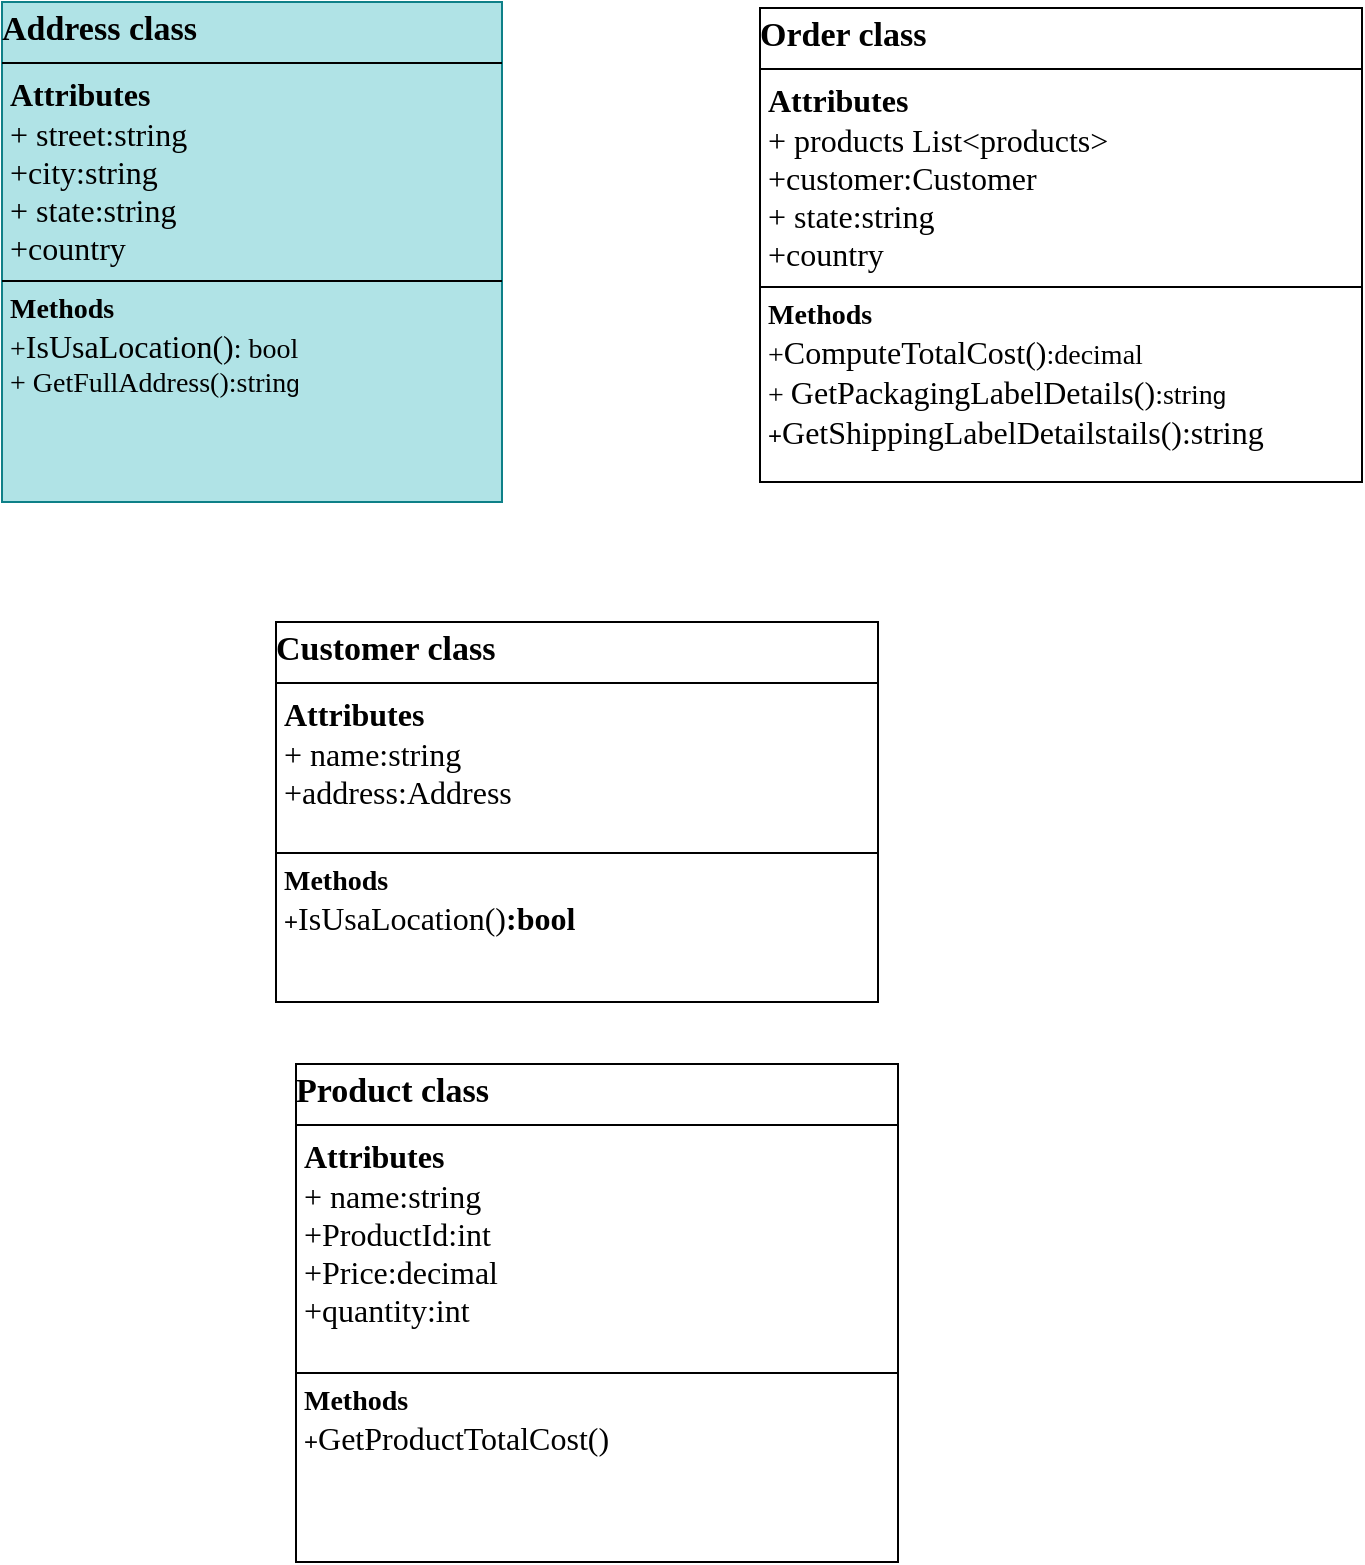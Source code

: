 <mxfile version="24.9.1">
  <diagram name="Page-1" id="ILf9U53f0C0h9iRkxd_V">
    <mxGraphModel dx="808" dy="447" grid="1" gridSize="10" guides="1" tooltips="1" connect="1" arrows="1" fold="1" page="1" pageScale="1" pageWidth="1100" pageHeight="850" math="0" shadow="0">
      <root>
        <mxCell id="0" />
        <mxCell id="1" parent="0" />
        <mxCell id="89QXTlPWQm8fRgov8DnZ-9" value="&lt;p style=&quot;margin: 4px 0px 0px;&quot;&gt;&lt;b style=&quot;&quot;&gt;&lt;font style=&quot;font-size: 17px;&quot; face=&quot;Times New Roman&quot;&gt;Order class&lt;/font&gt;&lt;/b&gt;&lt;br&gt;&lt;/p&gt;&lt;hr size=&quot;1&quot; style=&quot;border-style:solid;&quot;&gt;&lt;p style=&quot;margin:0px;margin-left:4px;&quot;&gt;&lt;font face=&quot;Times New Roman&quot;&gt;&lt;span style=&quot;font-size: 16px;&quot;&gt;&lt;b&gt;Attributes&lt;/b&gt;&lt;/span&gt;&lt;/font&gt;&lt;/p&gt;&lt;p style=&quot;margin:0px;margin-left:4px;&quot;&gt;&lt;font style=&quot;font-size: 16px;&quot; face=&quot;Times New Roman&quot;&gt;+ products List&amp;lt;products&amp;gt;&lt;/font&gt;&lt;/p&gt;&lt;p style=&quot;margin:0px;margin-left:4px;&quot;&gt;&lt;font style=&quot;font-size: 16px;&quot; face=&quot;Times New Roman&quot;&gt;+customer:Customer&lt;/font&gt;&lt;/p&gt;&lt;p style=&quot;margin:0px;margin-left:4px;&quot;&gt;&lt;span style=&quot;background-color: initial;&quot;&gt;&lt;font style=&quot;font-size: 16px;&quot; face=&quot;Times New Roman&quot;&gt;+ state:string&lt;/font&gt;&lt;/span&gt;&lt;/p&gt;&lt;p style=&quot;margin:0px;margin-left:4px;&quot;&gt;&lt;span style=&quot;background-color: initial;&quot;&gt;&lt;font style=&quot;font-size: 16px;&quot; face=&quot;Times New Roman&quot;&gt;+country&lt;/font&gt;&lt;/span&gt;&lt;/p&gt;&lt;hr size=&quot;1&quot; style=&quot;border-style:solid;&quot;&gt;&lt;p style=&quot;margin:0px;margin-left:4px;&quot;&gt;&lt;font face=&quot;Times New Roman&quot;&gt;&lt;span style=&quot;font-size: 14px;&quot;&gt;&lt;b&gt;Methods&lt;/b&gt;&lt;/span&gt;&lt;/font&gt;&lt;/p&gt;&lt;p style=&quot;margin:0px;margin-left:4px;&quot;&gt;&lt;font style=&quot;font-size: 14px;&quot; face=&quot;Times New Roman&quot;&gt;+&lt;/font&gt;&lt;span style=&quot;font-family: &amp;quot;Tibetan Machine Uni&amp;quot;; background-color: transparent; font-size: medium;&quot;&gt;ComputeTotalCost()&lt;/span&gt;&lt;span style=&quot;font-size: 14px; font-family: &amp;quot;Times New Roman&amp;quot;; background-color: initial;&quot;&gt;:decimal&lt;/span&gt;&lt;/p&gt;&lt;p style=&quot;margin:0px;margin-left:4px;&quot;&gt;&lt;font style=&quot;font-size: 14px;&quot; face=&quot;Times New Roman&quot;&gt;+&amp;nbsp;&lt;/font&gt;&lt;span style=&quot;font-family: &amp;quot;Tibetan Machine Uni&amp;quot;; background-color: transparent; font-size: medium;&quot;&gt;GetPackagingLabelDe&lt;/span&gt;&lt;span style=&quot;font-family: &amp;quot;Tibetan Machine Uni&amp;quot;; background-color: transparent; font-size: medium;&quot;&gt;tails()&lt;/span&gt;&lt;font style=&quot;background-color: initial; font-size: 14px;&quot; face=&quot;Times New Roman&quot;&gt;:strin&lt;/font&gt;&lt;span style=&quot;background-color: initial;&quot;&gt;g&lt;/span&gt;&lt;/p&gt;&lt;p style=&quot;margin:0px;margin-left:4px;&quot;&gt;&lt;span style=&quot;background-color: initial;&quot;&gt;+&lt;/span&gt;&lt;span style=&quot;font-family: &amp;quot;Tibetan Machine Uni&amp;quot;; background-color: transparent; font-size: medium;&quot;&gt;GetShippingLabelDetailstails():string&lt;/span&gt;&lt;/p&gt;&lt;p style=&quot;margin:0px;margin-left:4px;&quot;&gt;&lt;span style=&quot;background-color: initial;&quot;&gt;&lt;br&gt;&lt;/span&gt;&lt;/p&gt;" style="verticalAlign=top;align=left;overflow=fill;html=1;whiteSpace=wrap;" vertex="1" parent="1">
          <mxGeometry x="449" y="13" width="301" height="237" as="geometry" />
        </mxCell>
        <mxCell id="89QXTlPWQm8fRgov8DnZ-6" value="&lt;p style=&quot;margin: 4px 0px 0px;&quot;&gt;&lt;b style=&quot;&quot;&gt;&lt;font style=&quot;font-size: 17px;&quot; face=&quot;Times New Roman&quot;&gt;Address class&lt;/font&gt;&lt;/b&gt;&lt;br&gt;&lt;/p&gt;&lt;hr size=&quot;1&quot; style=&quot;border-style:solid;&quot;&gt;&lt;p style=&quot;margin:0px;margin-left:4px;&quot;&gt;&lt;font face=&quot;Times New Roman&quot;&gt;&lt;span style=&quot;font-size: 16px;&quot;&gt;&lt;b&gt;Attributes&lt;/b&gt;&lt;/span&gt;&lt;/font&gt;&lt;/p&gt;&lt;p style=&quot;margin:0px;margin-left:4px;&quot;&gt;&lt;font style=&quot;font-size: 16px;&quot; face=&quot;Times New Roman&quot;&gt;+ street:string&lt;/font&gt;&lt;/p&gt;&lt;p style=&quot;margin:0px;margin-left:4px;&quot;&gt;&lt;font style=&quot;font-size: 16px;&quot; face=&quot;Times New Roman&quot;&gt;+city:string&lt;/font&gt;&lt;/p&gt;&lt;p style=&quot;margin:0px;margin-left:4px;&quot;&gt;&lt;span style=&quot;background-color: initial;&quot;&gt;&lt;font style=&quot;font-size: 16px;&quot; face=&quot;Times New Roman&quot;&gt;+ state:string&lt;/font&gt;&lt;/span&gt;&lt;/p&gt;&lt;p style=&quot;margin:0px;margin-left:4px;&quot;&gt;&lt;span style=&quot;background-color: initial;&quot;&gt;&lt;font style=&quot;font-size: 16px;&quot; face=&quot;Times New Roman&quot;&gt;+country&lt;/font&gt;&lt;/span&gt;&lt;/p&gt;&lt;hr size=&quot;1&quot; style=&quot;border-style:solid;&quot;&gt;&lt;p style=&quot;margin:0px;margin-left:4px;&quot;&gt;&lt;font face=&quot;Times New Roman&quot;&gt;&lt;span style=&quot;font-size: 14px;&quot;&gt;&lt;b&gt;Methods&lt;/b&gt;&lt;/span&gt;&lt;/font&gt;&lt;/p&gt;&lt;p style=&quot;margin:0px;margin-left:4px;&quot;&gt;&lt;font style=&quot;font-size: 14px;&quot; face=&quot;Times New Roman&quot;&gt;+&lt;/font&gt;&lt;span style=&quot;font-family: &amp;quot;Tibetan Machine Uni&amp;quot;; background-color: transparent; font-size: medium;&quot;&gt;IsUsa&lt;/span&gt;&lt;span style=&quot;font-family: &amp;quot;Tibetan Machine Uni&amp;quot;; background-color: transparent; font-size: medium;&quot;&gt;Location()&lt;/span&gt;&lt;span style=&quot;font-size: 14px; font-family: &amp;quot;Times New Roman&amp;quot;; background-color: initial;&quot;&gt;: bool&lt;/span&gt;&lt;/p&gt;&lt;p style=&quot;margin:0px;margin-left:4px;&quot;&gt;&lt;font style=&quot;font-size: 14px;&quot; face=&quot;Times New Roman&quot;&gt;+ GetFullAddress():strin&lt;/font&gt;g&lt;/p&gt;" style="verticalAlign=top;align=left;overflow=fill;html=1;whiteSpace=wrap;fillColor=#b0e3e6;strokeColor=#0e8088;" vertex="1" parent="1">
          <mxGeometry x="70" y="10" width="250" height="250" as="geometry" />
        </mxCell>
        <mxCell id="89QXTlPWQm8fRgov8DnZ-10" value="&lt;p style=&quot;margin: 4px 0px 0px;&quot;&gt;&lt;b style=&quot;&quot;&gt;&lt;font style=&quot;font-size: 17px;&quot; face=&quot;Times New Roman&quot;&gt;Customer class&lt;/font&gt;&lt;/b&gt;&lt;br&gt;&lt;/p&gt;&lt;hr size=&quot;1&quot; style=&quot;border-style:solid;&quot;&gt;&lt;p style=&quot;margin:0px;margin-left:4px;&quot;&gt;&lt;font face=&quot;Times New Roman&quot;&gt;&lt;span style=&quot;font-size: 16px;&quot;&gt;&lt;b&gt;Attributes&lt;/b&gt;&lt;/span&gt;&lt;/font&gt;&lt;/p&gt;&lt;p style=&quot;margin:0px;margin-left:4px;&quot;&gt;&lt;font style=&quot;font-size: 16px;&quot; face=&quot;Times New Roman&quot;&gt;+ name:string&lt;/font&gt;&lt;/p&gt;&lt;p style=&quot;margin:0px;margin-left:4px;&quot;&gt;&lt;font style=&quot;font-size: 16px;&quot; face=&quot;Times New Roman&quot;&gt;+address:Address&lt;/font&gt;&lt;/p&gt;&lt;p style=&quot;margin:0px;margin-left:4px;&quot;&gt;&lt;br&gt;&lt;/p&gt;&lt;hr size=&quot;1&quot; style=&quot;border-style:solid;&quot;&gt;&lt;p style=&quot;margin:0px;margin-left:4px;&quot;&gt;&lt;font face=&quot;Times New Roman&quot;&gt;&lt;span style=&quot;font-size: 14px;&quot;&gt;&lt;b&gt;Methods&lt;/b&gt;&lt;/span&gt;&lt;/font&gt;&lt;/p&gt;&lt;p style=&quot;margin:0px;margin-left:4px;&quot;&gt;+&lt;span style=&quot;font-family: &amp;quot;Tibetan Machine Uni&amp;quot;; background-color: transparent; font-size: medium;&quot;&gt;IsUsa&lt;/span&gt;&lt;span style=&quot;font-family: &amp;quot;Tibetan Machine Uni&amp;quot;; background-color: transparent; font-size: medium;&quot;&gt;Location()&lt;b&gt;:bool&lt;/b&gt;&lt;/span&gt;&lt;/p&gt;&lt;p style=&quot;margin:0px;margin-left:4px;&quot;&gt;&lt;span style=&quot;background-color: initial;&quot;&gt;&lt;br&gt;&lt;/span&gt;&lt;/p&gt;" style="verticalAlign=top;align=left;overflow=fill;html=1;whiteSpace=wrap;" vertex="1" parent="1">
          <mxGeometry x="207" y="320" width="301" height="190" as="geometry" />
        </mxCell>
        <mxCell id="89QXTlPWQm8fRgov8DnZ-11" value="&lt;p style=&quot;margin: 4px 0px 0px;&quot;&gt;&lt;b style=&quot;&quot;&gt;&lt;font style=&quot;font-size: 17px;&quot; face=&quot;Times New Roman&quot;&gt;Product class&lt;/font&gt;&lt;/b&gt;&lt;br&gt;&lt;/p&gt;&lt;hr size=&quot;1&quot; style=&quot;border-style:solid;&quot;&gt;&lt;p style=&quot;margin:0px;margin-left:4px;&quot;&gt;&lt;font face=&quot;Times New Roman&quot;&gt;&lt;span style=&quot;font-size: 16px;&quot;&gt;&lt;b&gt;Attributes&lt;/b&gt;&lt;/span&gt;&lt;/font&gt;&lt;/p&gt;&lt;p style=&quot;margin:0px;margin-left:4px;&quot;&gt;&lt;font style=&quot;font-size: 16px;&quot; face=&quot;Times New Roman&quot;&gt;+ name:string&lt;/font&gt;&lt;/p&gt;&lt;p style=&quot;margin:0px;margin-left:4px;&quot;&gt;&lt;font style=&quot;font-size: 16px;&quot; face=&quot;Times New Roman&quot;&gt;+ProductId:int&lt;/font&gt;&lt;/p&gt;&lt;p style=&quot;margin:0px;margin-left:4px;&quot;&gt;&lt;font style=&quot;font-size: 16px;&quot; face=&quot;Times New Roman&quot;&gt;+Price:decimal&lt;/font&gt;&lt;/p&gt;&lt;p style=&quot;margin:0px;margin-left:4px;&quot;&gt;&lt;font style=&quot;font-size: 16px;&quot; face=&quot;Times New Roman&quot;&gt;+quantity:int&lt;/font&gt;&lt;/p&gt;&lt;p style=&quot;margin:0px;margin-left:4px;&quot;&gt;&lt;br&gt;&lt;/p&gt;&lt;hr size=&quot;1&quot; style=&quot;border-style:solid;&quot;&gt;&lt;p style=&quot;margin:0px;margin-left:4px;&quot;&gt;&lt;font face=&quot;Times New Roman&quot;&gt;&lt;span style=&quot;font-size: 14px;&quot;&gt;&lt;b&gt;Methods&lt;/b&gt;&lt;/span&gt;&lt;/font&gt;&lt;/p&gt;&lt;p style=&quot;margin:0px;margin-left:4px;&quot;&gt;+&lt;span style=&quot;font-family: &amp;quot;Tibetan Machine Uni&amp;quot;; background-color: transparent; font-size: medium;&quot;&gt;GetProductTotalCost()&lt;/span&gt;&lt;/p&gt;&lt;p style=&quot;margin:0px;margin-left:4px;&quot;&gt;&lt;span style=&quot;background-color: initial;&quot;&gt;&lt;br&gt;&lt;/span&gt;&lt;/p&gt;" style="verticalAlign=top;align=left;overflow=fill;html=1;whiteSpace=wrap;" vertex="1" parent="1">
          <mxGeometry x="217" y="541" width="301" height="249" as="geometry" />
        </mxCell>
      </root>
    </mxGraphModel>
  </diagram>
</mxfile>
